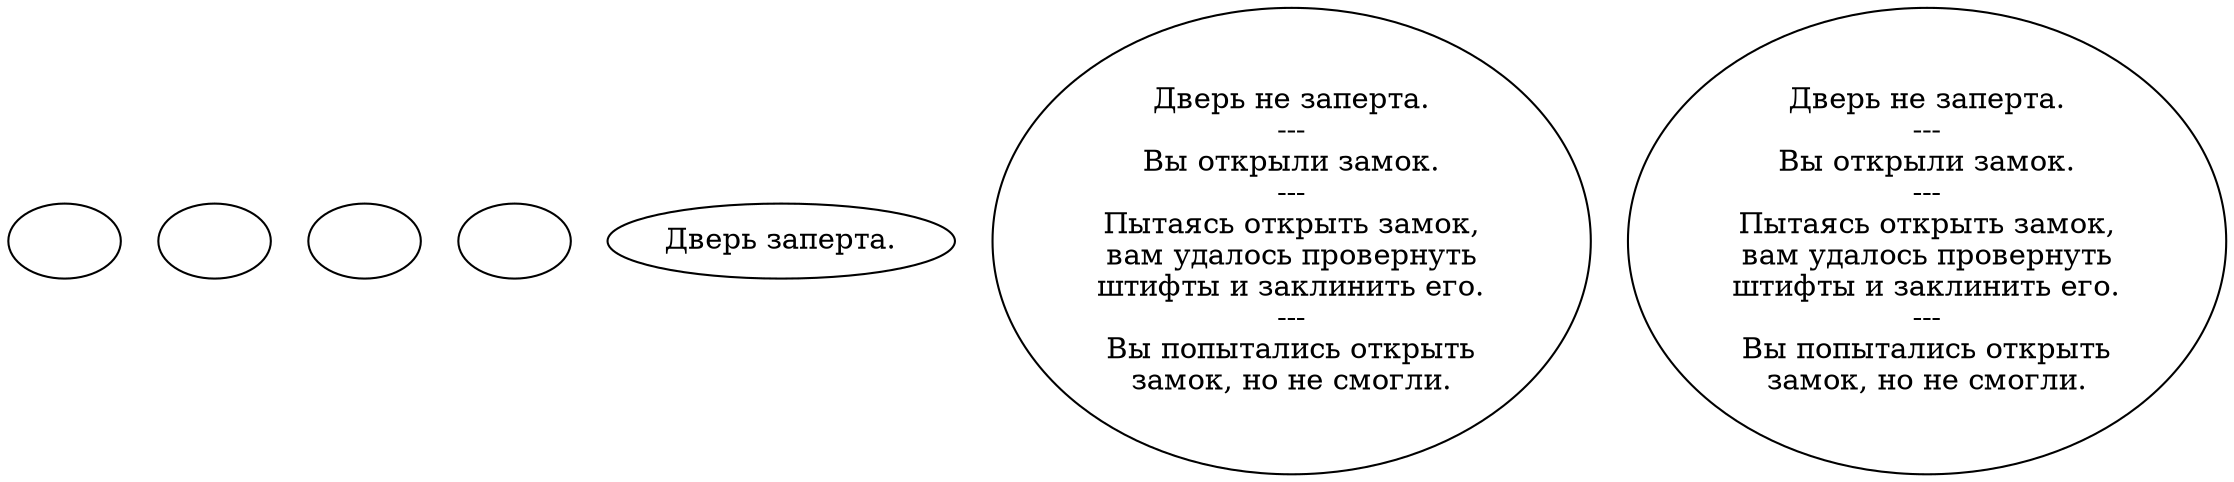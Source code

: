 digraph kildoor1 {
  "start" [style=filled       fillcolor="#FFFFFF"       color="#000000"]
  "start" [label=""]
  "damage_p_proc" [style=filled       fillcolor="#FFFFFF"       color="#000000"]
  "damage_p_proc" [label=""]
  "map_enter_p_proc" [style=filled       fillcolor="#FFFFFF"       color="#000000"]
  "map_enter_p_proc" [label=""]
  "map_update_p_proc" [style=filled       fillcolor="#FFFFFF"       color="#000000"]
  "map_update_p_proc" [label=""]
  "use_p_proc" [style=filled       fillcolor="#FFFFFF"       color="#000000"]
  "use_p_proc" [label="Дверь заперта."]
  "use_obj_on_p_proc" [style=filled       fillcolor="#FFFFFF"       color="#000000"]
  "use_obj_on_p_proc" [label="Дверь не заперта.\n---\nВы открыли замок.\n---\nПытаясь открыть замок,\nвам удалось провернуть\nштифты и заклинить его.\n---\nВы попытались открыть\nзамок, но не смогли."]
  "use_skill_on_p_proc" [style=filled       fillcolor="#FFFFFF"       color="#000000"]
  "use_skill_on_p_proc" [label="Дверь не заперта.\n---\nВы открыли замок.\n---\nПытаясь открыть замок,\nвам удалось провернуть\nштифты и заклинить его.\n---\nВы попытались открыть\nзамок, но не смогли."]
}